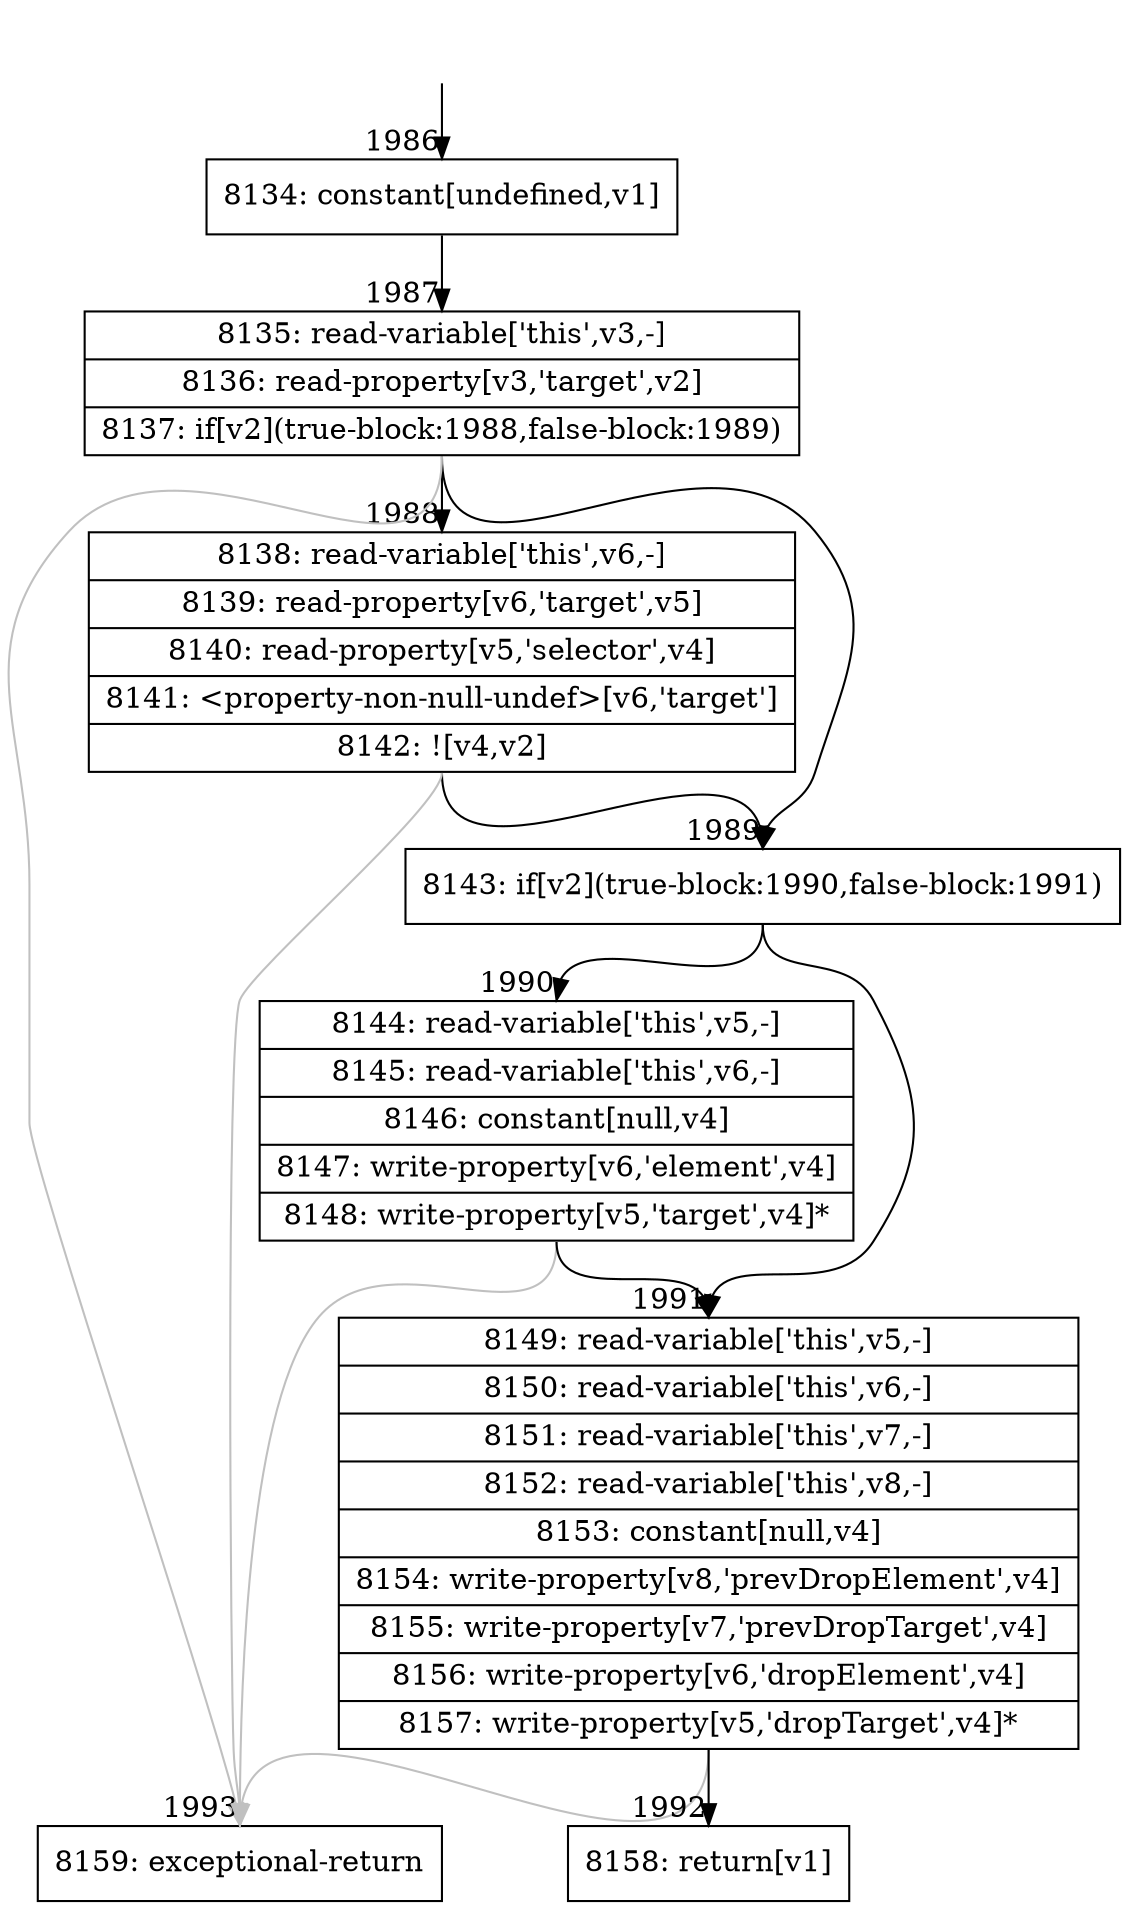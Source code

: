 digraph {
rankdir="TD"
BB_entry96[shape=none,label=""];
BB_entry96 -> BB1986 [tailport=s, headport=n, headlabel="    1986"]
BB1986 [shape=record label="{8134: constant[undefined,v1]}" ] 
BB1986 -> BB1987 [tailport=s, headport=n, headlabel="      1987"]
BB1987 [shape=record label="{8135: read-variable['this',v3,-]|8136: read-property[v3,'target',v2]|8137: if[v2](true-block:1988,false-block:1989)}" ] 
BB1987 -> BB1989 [tailport=s, headport=n, headlabel="      1989"]
BB1987 -> BB1988 [tailport=s, headport=n, headlabel="      1988"]
BB1987 -> BB1993 [tailport=s, headport=n, color=gray, headlabel="      1993"]
BB1988 [shape=record label="{8138: read-variable['this',v6,-]|8139: read-property[v6,'target',v5]|8140: read-property[v5,'selector',v4]|8141: \<property-non-null-undef\>[v6,'target']|8142: ![v4,v2]}" ] 
BB1988 -> BB1989 [tailport=s, headport=n]
BB1988 -> BB1993 [tailport=s, headport=n, color=gray]
BB1989 [shape=record label="{8143: if[v2](true-block:1990,false-block:1991)}" ] 
BB1989 -> BB1990 [tailport=s, headport=n, headlabel="      1990"]
BB1989 -> BB1991 [tailport=s, headport=n, headlabel="      1991"]
BB1990 [shape=record label="{8144: read-variable['this',v5,-]|8145: read-variable['this',v6,-]|8146: constant[null,v4]|8147: write-property[v6,'element',v4]|8148: write-property[v5,'target',v4]*}" ] 
BB1990 -> BB1991 [tailport=s, headport=n]
BB1990 -> BB1993 [tailport=s, headport=n, color=gray]
BB1991 [shape=record label="{8149: read-variable['this',v5,-]|8150: read-variable['this',v6,-]|8151: read-variable['this',v7,-]|8152: read-variable['this',v8,-]|8153: constant[null,v4]|8154: write-property[v8,'prevDropElement',v4]|8155: write-property[v7,'prevDropTarget',v4]|8156: write-property[v6,'dropElement',v4]|8157: write-property[v5,'dropTarget',v4]*}" ] 
BB1991 -> BB1992 [tailport=s, headport=n, headlabel="      1992"]
BB1991 -> BB1993 [tailport=s, headport=n, color=gray]
BB1992 [shape=record label="{8158: return[v1]}" ] 
BB1993 [shape=record label="{8159: exceptional-return}" ] 
//#$~ 2579
}
